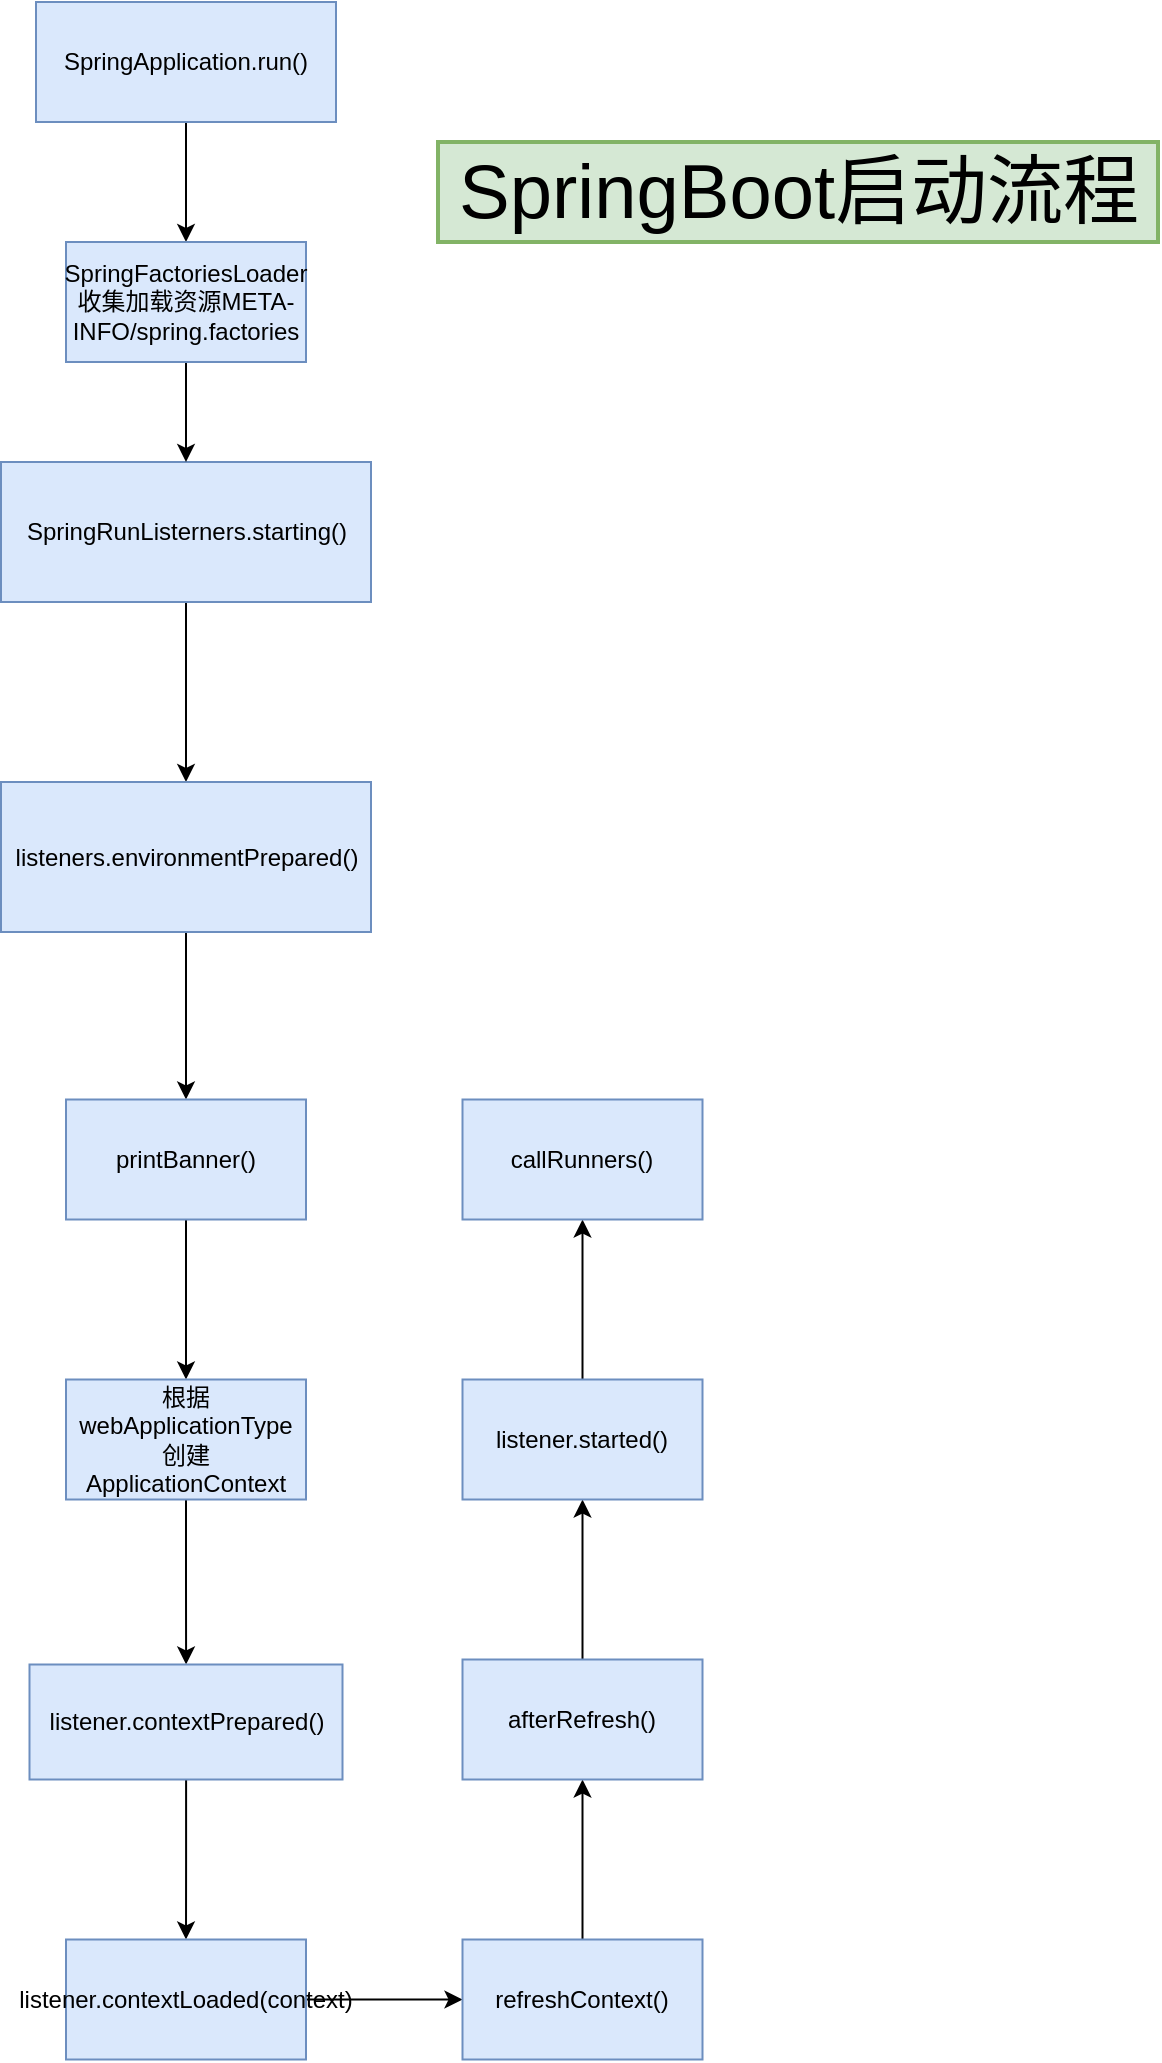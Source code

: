 <mxfile version="14.7.0" type="github">
  <diagram id="cMwjQ6FWazVOwl1mSE3-" name="Page-1">
    <mxGraphModel dx="2062" dy="1122" grid="1" gridSize="10" guides="1" tooltips="1" connect="1" arrows="1" fold="1" page="1" pageScale="1" pageWidth="827" pageHeight="1169" math="0" shadow="0">
      <root>
        <mxCell id="0" />
        <mxCell id="1" parent="0" />
        <mxCell id="fpQUAOE5cDNvlmeoXUHq-28" value="" style="edgeStyle=orthogonalEdgeStyle;rounded=0;orthogonalLoop=1;jettySize=auto;html=1;fontSize=38;" edge="1" parent="1" source="fpQUAOE5cDNvlmeoXUHq-1" target="fpQUAOE5cDNvlmeoXUHq-27">
          <mxGeometry relative="1" as="geometry" />
        </mxCell>
        <mxCell id="fpQUAOE5cDNvlmeoXUHq-1" value="SpringApplication.run()" style="rounded=0;whiteSpace=wrap;html=1;fillColor=#dae8fc;strokeColor=#6c8ebf;" vertex="1" parent="1">
          <mxGeometry x="149" y="60" width="150" height="60" as="geometry" />
        </mxCell>
        <mxCell id="fpQUAOE5cDNvlmeoXUHq-5" value="" style="edgeStyle=orthogonalEdgeStyle;rounded=0;orthogonalLoop=1;jettySize=auto;html=1;" edge="1" parent="1" source="fpQUAOE5cDNvlmeoXUHq-2" target="fpQUAOE5cDNvlmeoXUHq-4">
          <mxGeometry relative="1" as="geometry" />
        </mxCell>
        <mxCell id="fpQUAOE5cDNvlmeoXUHq-2" value="SpringRunListerners.starting()" style="whiteSpace=wrap;html=1;rounded=0;fillColor=#dae8fc;strokeColor=#6c8ebf;" vertex="1" parent="1">
          <mxGeometry x="131.5" y="290" width="185" height="70" as="geometry" />
        </mxCell>
        <mxCell id="fpQUAOE5cDNvlmeoXUHq-7" value="" style="edgeStyle=orthogonalEdgeStyle;rounded=0;orthogonalLoop=1;jettySize=auto;html=1;" edge="1" parent="1" source="fpQUAOE5cDNvlmeoXUHq-4" target="fpQUAOE5cDNvlmeoXUHq-6">
          <mxGeometry relative="1" as="geometry" />
        </mxCell>
        <mxCell id="fpQUAOE5cDNvlmeoXUHq-4" value="listeners.environmentPrepared()" style="whiteSpace=wrap;html=1;rounded=0;fillColor=#dae8fc;strokeColor=#6c8ebf;" vertex="1" parent="1">
          <mxGeometry x="131.5" y="450" width="185" height="75" as="geometry" />
        </mxCell>
        <mxCell id="fpQUAOE5cDNvlmeoXUHq-9" value="" style="edgeStyle=orthogonalEdgeStyle;rounded=0;orthogonalLoop=1;jettySize=auto;html=1;" edge="1" parent="1" source="fpQUAOE5cDNvlmeoXUHq-6" target="fpQUAOE5cDNvlmeoXUHq-8">
          <mxGeometry relative="1" as="geometry" />
        </mxCell>
        <mxCell id="fpQUAOE5cDNvlmeoXUHq-6" value="printBanner()" style="whiteSpace=wrap;html=1;rounded=0;fillColor=#dae8fc;strokeColor=#6c8ebf;" vertex="1" parent="1">
          <mxGeometry x="164" y="608.75" width="120" height="60" as="geometry" />
        </mxCell>
        <mxCell id="fpQUAOE5cDNvlmeoXUHq-11" value="" style="edgeStyle=orthogonalEdgeStyle;rounded=0;orthogonalLoop=1;jettySize=auto;html=1;" edge="1" parent="1" source="fpQUAOE5cDNvlmeoXUHq-8" target="fpQUAOE5cDNvlmeoXUHq-10">
          <mxGeometry relative="1" as="geometry" />
        </mxCell>
        <mxCell id="fpQUAOE5cDNvlmeoXUHq-8" value="根据webApplicationType创建ApplicationContext" style="whiteSpace=wrap;html=1;rounded=0;fillColor=#dae8fc;strokeColor=#6c8ebf;" vertex="1" parent="1">
          <mxGeometry x="164" y="748.75" width="120" height="60" as="geometry" />
        </mxCell>
        <mxCell id="fpQUAOE5cDNvlmeoXUHq-13" value="" style="edgeStyle=orthogonalEdgeStyle;rounded=0;orthogonalLoop=1;jettySize=auto;html=1;" edge="1" parent="1" source="fpQUAOE5cDNvlmeoXUHq-10" target="fpQUAOE5cDNvlmeoXUHq-12">
          <mxGeometry relative="1" as="geometry" />
        </mxCell>
        <mxCell id="fpQUAOE5cDNvlmeoXUHq-10" value="listener.contextPrepared()" style="whiteSpace=wrap;html=1;rounded=0;fillColor=#dae8fc;strokeColor=#6c8ebf;" vertex="1" parent="1">
          <mxGeometry x="145.75" y="891.25" width="156.5" height="57.5" as="geometry" />
        </mxCell>
        <mxCell id="fpQUAOE5cDNvlmeoXUHq-15" value="" style="edgeStyle=orthogonalEdgeStyle;rounded=0;orthogonalLoop=1;jettySize=auto;html=1;" edge="1" parent="1" source="fpQUAOE5cDNvlmeoXUHq-12" target="fpQUAOE5cDNvlmeoXUHq-14">
          <mxGeometry relative="1" as="geometry" />
        </mxCell>
        <mxCell id="fpQUAOE5cDNvlmeoXUHq-12" value="listener.contextLoaded(context)" style="whiteSpace=wrap;html=1;rounded=0;fillColor=#dae8fc;strokeColor=#6c8ebf;" vertex="1" parent="1">
          <mxGeometry x="164" y="1028.75" width="120" height="60" as="geometry" />
        </mxCell>
        <mxCell id="fpQUAOE5cDNvlmeoXUHq-17" value="" style="edgeStyle=orthogonalEdgeStyle;rounded=0;orthogonalLoop=1;jettySize=auto;html=1;" edge="1" parent="1" source="fpQUAOE5cDNvlmeoXUHq-14" target="fpQUAOE5cDNvlmeoXUHq-16">
          <mxGeometry relative="1" as="geometry" />
        </mxCell>
        <mxCell id="fpQUAOE5cDNvlmeoXUHq-14" value="refreshContext()" style="whiteSpace=wrap;html=1;rounded=0;fillColor=#dae8fc;strokeColor=#6c8ebf;" vertex="1" parent="1">
          <mxGeometry x="362.25" y="1028.75" width="120" height="60" as="geometry" />
        </mxCell>
        <mxCell id="fpQUAOE5cDNvlmeoXUHq-19" value="" style="edgeStyle=orthogonalEdgeStyle;rounded=0;orthogonalLoop=1;jettySize=auto;html=1;" edge="1" parent="1" source="fpQUAOE5cDNvlmeoXUHq-16" target="fpQUAOE5cDNvlmeoXUHq-18">
          <mxGeometry relative="1" as="geometry" />
        </mxCell>
        <mxCell id="fpQUAOE5cDNvlmeoXUHq-16" value="afterRefresh()" style="whiteSpace=wrap;html=1;rounded=0;fillColor=#dae8fc;strokeColor=#6c8ebf;" vertex="1" parent="1">
          <mxGeometry x="362.25" y="888.75" width="120" height="60" as="geometry" />
        </mxCell>
        <mxCell id="fpQUAOE5cDNvlmeoXUHq-21" value="" style="edgeStyle=orthogonalEdgeStyle;rounded=0;orthogonalLoop=1;jettySize=auto;html=1;" edge="1" parent="1" source="fpQUAOE5cDNvlmeoXUHq-18" target="fpQUAOE5cDNvlmeoXUHq-20">
          <mxGeometry relative="1" as="geometry" />
        </mxCell>
        <mxCell id="fpQUAOE5cDNvlmeoXUHq-18" value="listener.started()" style="whiteSpace=wrap;html=1;rounded=0;fillColor=#dae8fc;strokeColor=#6c8ebf;" vertex="1" parent="1">
          <mxGeometry x="362.25" y="748.75" width="120" height="60" as="geometry" />
        </mxCell>
        <mxCell id="fpQUAOE5cDNvlmeoXUHq-20" value="callRunners()" style="whiteSpace=wrap;html=1;rounded=0;fillColor=#dae8fc;strokeColor=#6c8ebf;" vertex="1" parent="1">
          <mxGeometry x="362.25" y="608.75" width="120" height="60" as="geometry" />
        </mxCell>
        <mxCell id="fpQUAOE5cDNvlmeoXUHq-22" value="SpringBoot启动流程" style="text;html=1;resizable=0;autosize=1;align=center;verticalAlign=middle;points=[];rounded=0;strokeWidth=2;perimeterSpacing=2;fillColor=#d5e8d4;strokeColor=#82b366;fontSize=38;" vertex="1" parent="1">
          <mxGeometry x="350" y="130" width="360" height="50" as="geometry" />
        </mxCell>
        <mxCell id="fpQUAOE5cDNvlmeoXUHq-29" value="" style="edgeStyle=orthogonalEdgeStyle;rounded=0;orthogonalLoop=1;jettySize=auto;html=1;fontSize=38;" edge="1" parent="1" source="fpQUAOE5cDNvlmeoXUHq-27" target="fpQUAOE5cDNvlmeoXUHq-2">
          <mxGeometry relative="1" as="geometry" />
        </mxCell>
        <mxCell id="fpQUAOE5cDNvlmeoXUHq-27" value="SpringFactoriesLoader收集加载资源META-INFO/spring.factories" style="whiteSpace=wrap;html=1;rounded=0;strokeColor=#6c8ebf;fillColor=#dae8fc;" vertex="1" parent="1">
          <mxGeometry x="164" y="180" width="120" height="60" as="geometry" />
        </mxCell>
      </root>
    </mxGraphModel>
  </diagram>
</mxfile>
